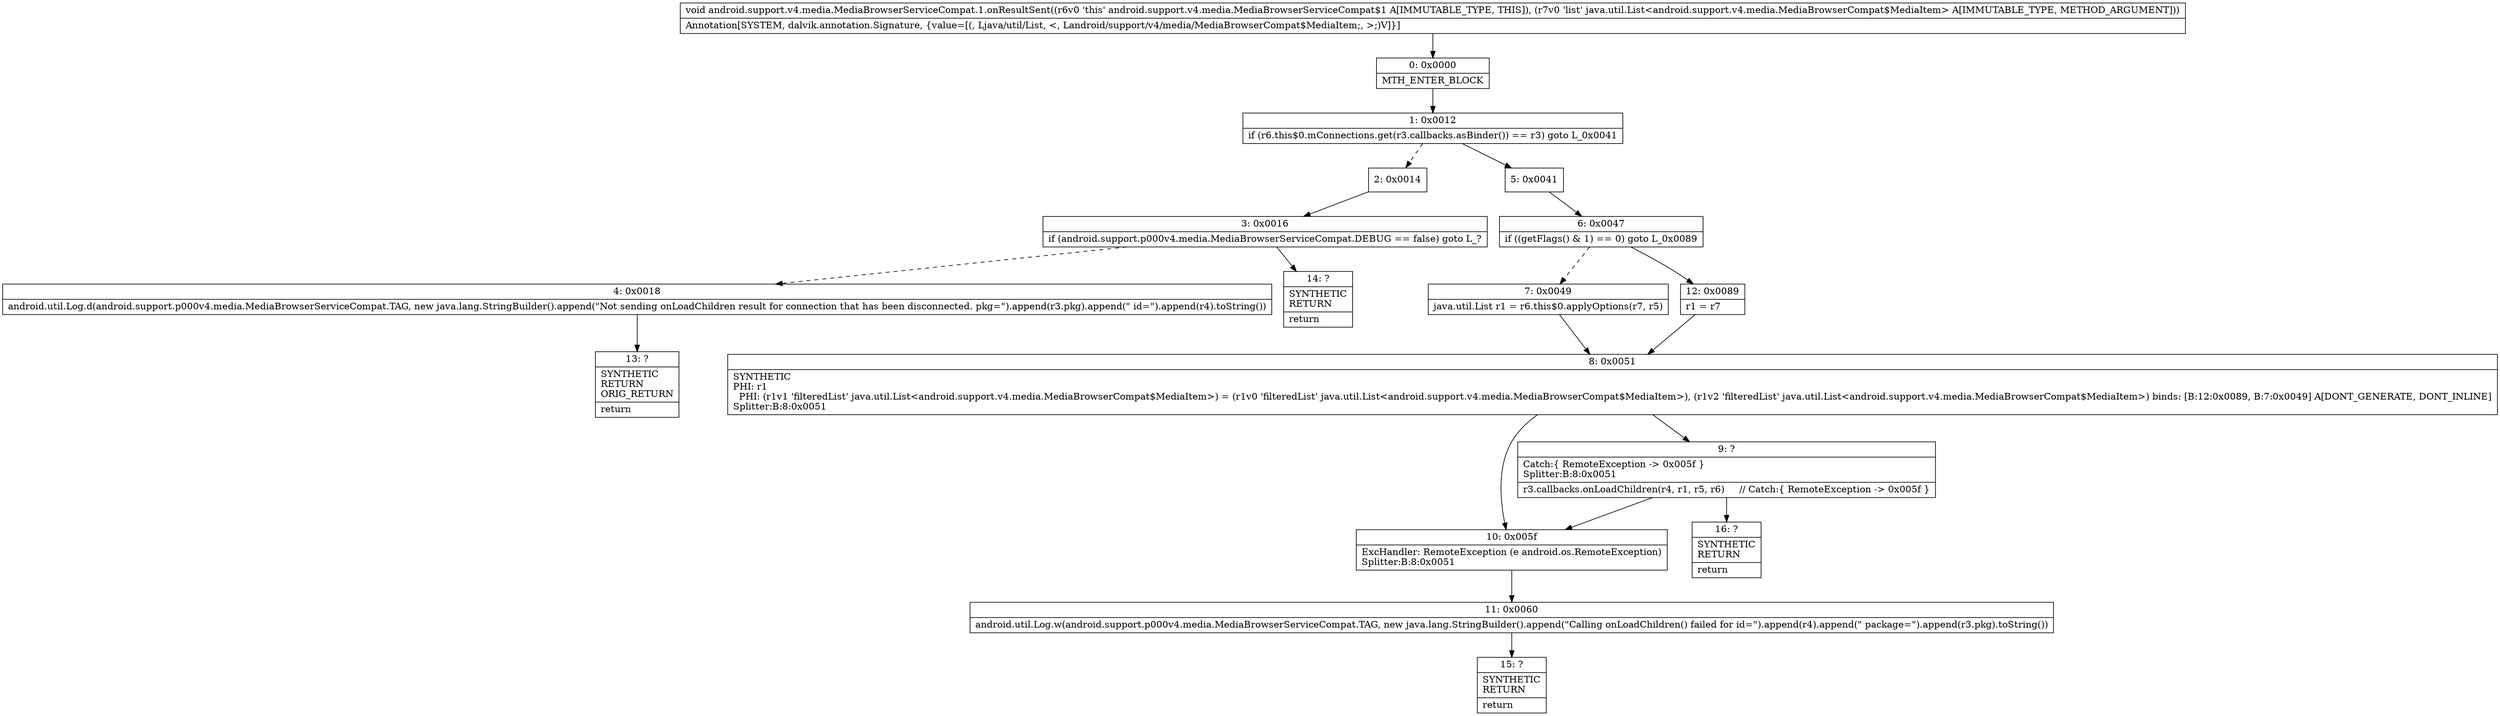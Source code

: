 digraph "CFG forandroid.support.v4.media.MediaBrowserServiceCompat.1.onResultSent(Ljava\/util\/List;)V" {
Node_0 [shape=record,label="{0\:\ 0x0000|MTH_ENTER_BLOCK\l}"];
Node_1 [shape=record,label="{1\:\ 0x0012|if (r6.this$0.mConnections.get(r3.callbacks.asBinder()) == r3) goto L_0x0041\l}"];
Node_2 [shape=record,label="{2\:\ 0x0014}"];
Node_3 [shape=record,label="{3\:\ 0x0016|if (android.support.p000v4.media.MediaBrowserServiceCompat.DEBUG == false) goto L_?\l}"];
Node_4 [shape=record,label="{4\:\ 0x0018|android.util.Log.d(android.support.p000v4.media.MediaBrowserServiceCompat.TAG, new java.lang.StringBuilder().append(\"Not sending onLoadChildren result for connection that has been disconnected. pkg=\").append(r3.pkg).append(\" id=\").append(r4).toString())\l}"];
Node_5 [shape=record,label="{5\:\ 0x0041}"];
Node_6 [shape=record,label="{6\:\ 0x0047|if ((getFlags() & 1) == 0) goto L_0x0089\l}"];
Node_7 [shape=record,label="{7\:\ 0x0049|java.util.List r1 = r6.this$0.applyOptions(r7, r5)\l}"];
Node_8 [shape=record,label="{8\:\ 0x0051|SYNTHETIC\lPHI: r1 \l  PHI: (r1v1 'filteredList' java.util.List\<android.support.v4.media.MediaBrowserCompat$MediaItem\>) = (r1v0 'filteredList' java.util.List\<android.support.v4.media.MediaBrowserCompat$MediaItem\>), (r1v2 'filteredList' java.util.List\<android.support.v4.media.MediaBrowserCompat$MediaItem\>) binds: [B:12:0x0089, B:7:0x0049] A[DONT_GENERATE, DONT_INLINE]\lSplitter:B:8:0x0051\l}"];
Node_9 [shape=record,label="{9\:\ ?|Catch:\{ RemoteException \-\> 0x005f \}\lSplitter:B:8:0x0051\l|r3.callbacks.onLoadChildren(r4, r1, r5, r6)     \/\/ Catch:\{ RemoteException \-\> 0x005f \}\l}"];
Node_10 [shape=record,label="{10\:\ 0x005f|ExcHandler: RemoteException (e android.os.RemoteException)\lSplitter:B:8:0x0051\l}"];
Node_11 [shape=record,label="{11\:\ 0x0060|android.util.Log.w(android.support.p000v4.media.MediaBrowserServiceCompat.TAG, new java.lang.StringBuilder().append(\"Calling onLoadChildren() failed for id=\").append(r4).append(\" package=\").append(r3.pkg).toString())\l}"];
Node_12 [shape=record,label="{12\:\ 0x0089|r1 = r7\l}"];
Node_13 [shape=record,label="{13\:\ ?|SYNTHETIC\lRETURN\lORIG_RETURN\l|return\l}"];
Node_14 [shape=record,label="{14\:\ ?|SYNTHETIC\lRETURN\l|return\l}"];
Node_15 [shape=record,label="{15\:\ ?|SYNTHETIC\lRETURN\l|return\l}"];
Node_16 [shape=record,label="{16\:\ ?|SYNTHETIC\lRETURN\l|return\l}"];
MethodNode[shape=record,label="{void android.support.v4.media.MediaBrowserServiceCompat.1.onResultSent((r6v0 'this' android.support.v4.media.MediaBrowserServiceCompat$1 A[IMMUTABLE_TYPE, THIS]), (r7v0 'list' java.util.List\<android.support.v4.media.MediaBrowserCompat$MediaItem\> A[IMMUTABLE_TYPE, METHOD_ARGUMENT]))  | Annotation[SYSTEM, dalvik.annotation.Signature, \{value=[(, Ljava\/util\/List, \<, Landroid\/support\/v4\/media\/MediaBrowserCompat$MediaItem;, \>;)V]\}]\l}"];
MethodNode -> Node_0;
Node_0 -> Node_1;
Node_1 -> Node_2[style=dashed];
Node_1 -> Node_5;
Node_2 -> Node_3;
Node_3 -> Node_4[style=dashed];
Node_3 -> Node_14;
Node_4 -> Node_13;
Node_5 -> Node_6;
Node_6 -> Node_7[style=dashed];
Node_6 -> Node_12;
Node_7 -> Node_8;
Node_8 -> Node_9;
Node_8 -> Node_10;
Node_9 -> Node_10;
Node_9 -> Node_16;
Node_10 -> Node_11;
Node_11 -> Node_15;
Node_12 -> Node_8;
}

